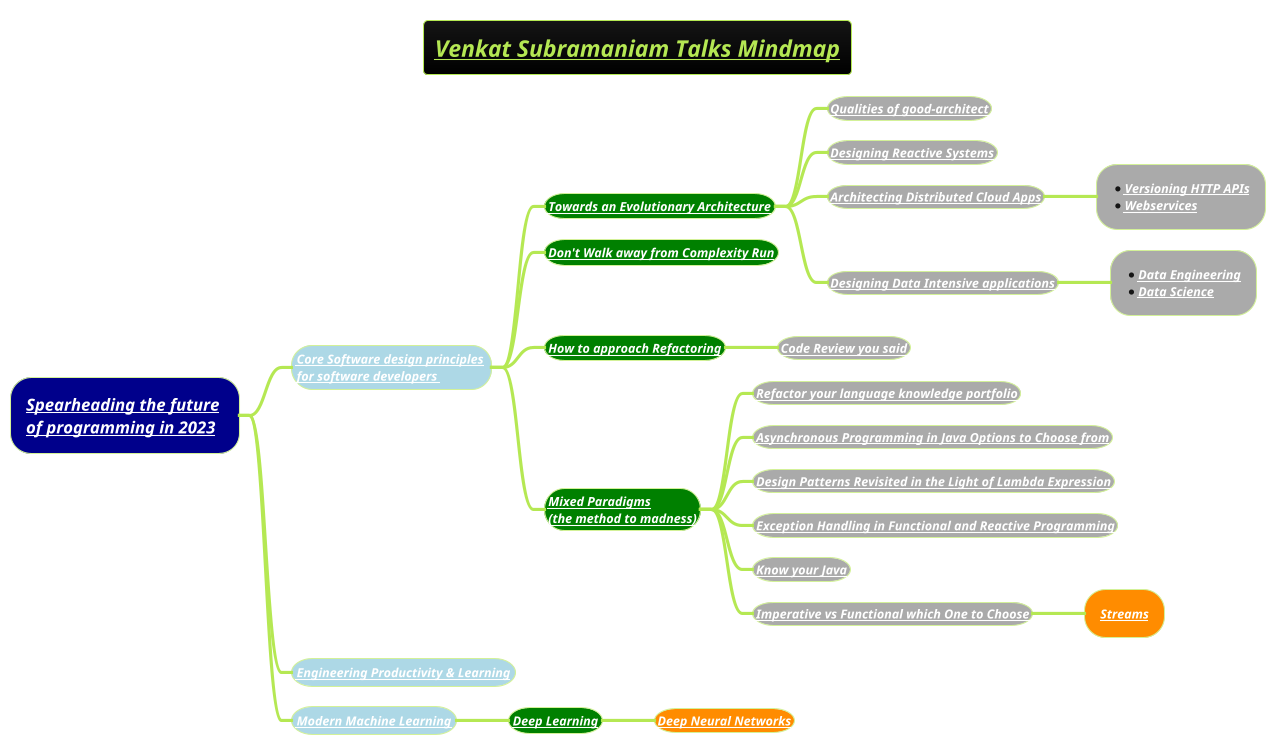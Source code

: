 @startmindmap
title =<i><b><u><size:18>Venkat Subramaniam Talks Mindmap
!theme hacker

*[#darkblue] <i><color #black>[[docs/3-programming-languages/Venkat-Subramaniam/Spearheading-the-future-of-programming-2023.puml Spearheading the future]] \n<i><color #black>[[docs/3-programming-languages/Venkat-Subramaniam/Spearheading-the-future-of-programming-2023.puml of programming in 2023]]
**[#lightblue] <color:white><i><size:12>[[docs/3-programming-languages/Venkat-Subramaniam/Core-Software-design-principles-for-software-developers.puml Core Software design principles]] \n<color:white><i><size:12>[[docs/3-programming-languages/Venkat-Subramaniam/Core-Software-design-principles-for-software-developers.puml for software developers ]]
***[#green] <b><i><color #black><size:12>[[docs/3-programming-languages/Venkat-Subramaniam/Towards-an-Evolutionary-Architecture.puml Towards an Evolutionary Architecture]]
****[#a] <b><i><color #black><size:12>[[docs/3-programming-languages/Venkat-Subramaniam/Qualities-of-good-architect.puml Qualities of good-architect]]
****[#a] <b><i><color #black><size:12>[[docs/3-programming-languages/Venkat-Subramaniam/Designing-Reactive-Systems.puml Designing Reactive Systems]]
****[#a] <b><i><color #black><size:12>[[docs/3-programming-languages/Venkat-Subramaniam/Architecting-Distributed-Cloud-Apps.puml Architecting Distributed Cloud Apps]]
*****[#a] *<b><i><color #black><size:12>[[docs/3-programming-languages/Venkat-Subramaniam/Architecting-Distributed-Cloud-Apps.puml Versioning HTTP APIs]] \n*<b><i><color #black><size:12>[[docs/3-programming-languages/Venkat-Subramaniam/webservice.puml Webservices]]
****[#a] <b><i><color #black><size:12>[[docs/books/1-books-backlog/DBMS/Designing-Data-Intensive-Applications.puml Designing Data Intensive applications]]
*****[#a] *<b><i><color #black><size:12>[[docs/AI-ML-DL-Data-Science-and-BigData/data-science/data-engineering/Data-Engineering.puml Data Engineering]] \n*<b><i><color #black><size:12>[[docs/AI-ML-DL-Data-Science-and-BigData/data-science/Data-Science.puml Data Science]]
***[#green] <b><i><color #black><size:12>[[docs/3-programming-languages/Venkat-Subramaniam/Do-not-Walk-Away-From-Complexity-Run.puml Don't Walk away from Complexity Run]]
***[#green] <b><i><color #black><size:12>[[docs/3-programming-languages/Venkat-Subramaniam/how-to-approach-refactoring.puml How to approach Refactoring]]
****[#a] <b><i><color #black><size:12>[[docs/3-programming-languages/Venkat-Subramaniam/Code-Review-you-said.puml Code Review you said]]
***[#green] <b><i><color #black><size:12>[[docs/3-programming-languages/Venkat-Subramaniam/mixed-paradigms-(the-method-to-madness).puml Mixed Paradigms]] \n<b><i><color #black><size:12>[[docs/3-programming-languages/Venkat-Subramaniam/mixed-paradigms-(the-method-to-madness).puml (the method to madness)]]
****[#a] <b><i><color #black><size:12>[[docs/3-programming-languages/Venkat-Subramaniam/Refactor-your-language-knowledge-portfolio-(we-are-what-we-can-code-in).puml Refactor your language knowledge portfolio]]
****[#a] <b><i><color #black><size:12>[[docs/3-programming-languages/Venkat-Subramaniam/Asynchronous-Programming-in-Java-Options-to-Choose-from.puml Asynchronous Programming in Java Options to Choose from]]
****[#a] <b><i><color #black><size:12>[[docs/3-programming-languages/Venkat-Subramaniam/Design-Patterns-revisited-in-the-Light-of-Lambda-Expression.puml Design Patterns Revisited in the Light of Lambda Expression]]
****[#a] <b><i><color #black><size:12>[[docs/3-programming-languages/Venkat-Subramaniam/Exception-Handling-in-Functional-and-Reactive-Programming.puml Exception Handling in Functional and Reactive Programming]]
****[#a] <b><i><color #black><size:12>[[docs/3-programming-languages/Venkat-Subramaniam/Know-your-java-venkat.puml Know your Java]]
****[#a] <b><i><color #black><size:12>[[docs/3-programming-languages/Venkat-Subramaniam/Imperative-vs-Functional-Which-one-to-Choose.puml Imperative vs Functional which One to Choose]]
*****[#darkorange] <b><i><color #black><size:12>[[docs/3-programming-languages/Venkat-Subramaniam/Streams.puml Streams]]
**[#lightblue] <b><i><color #black><size:12>[[docs/3-programming-languages/Venkat-Subramaniam/Engineering-Productivity-and-Learning.puml Engineering Productivity & Learning]]
**[#lightblue] <b><i><color #black><size:12>[[docs/AI-ML-DL-Data-Science-and-BigData/machine-learning-ML/Modern-Machine-Learning.puml Modern Machine Learning]]
***[#green] <b><i><color #black><size:12>[[docs/AI-ML-DL-Data-Science-and-BigData/machine-learning-ML/3-deep-learning-DL/Deep-Learning.puml Deep Learning]]
****[#darkorange] <b><i><color #black><size:12>[[docs/AI-ML-DL-Data-Science-and-BigData/machine-learning-ML/3-deep-learning-DL/Neural-Network-Architecture.puml Deep Neural Networks]]

@endmindmap
